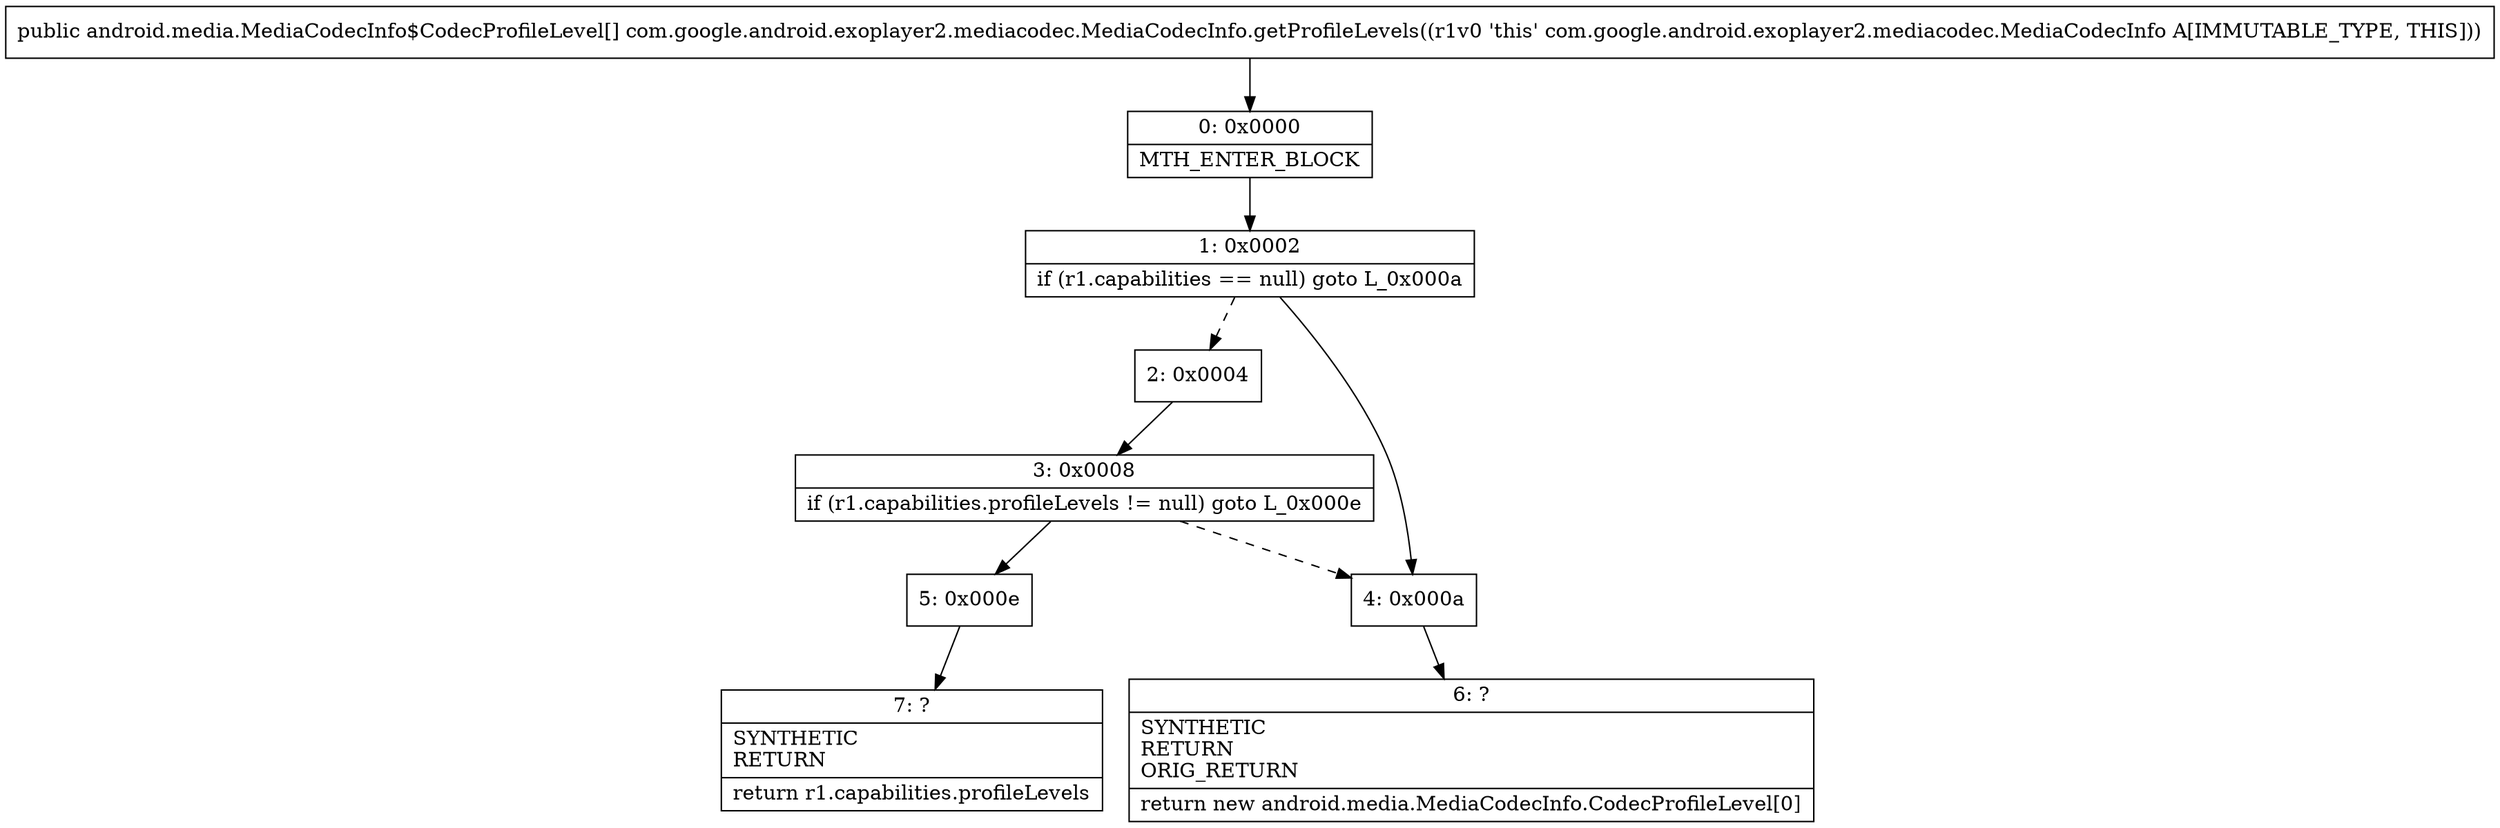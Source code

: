 digraph "CFG forcom.google.android.exoplayer2.mediacodec.MediaCodecInfo.getProfileLevels()[Landroid\/media\/MediaCodecInfo$CodecProfileLevel;" {
Node_0 [shape=record,label="{0\:\ 0x0000|MTH_ENTER_BLOCK\l}"];
Node_1 [shape=record,label="{1\:\ 0x0002|if (r1.capabilities == null) goto L_0x000a\l}"];
Node_2 [shape=record,label="{2\:\ 0x0004}"];
Node_3 [shape=record,label="{3\:\ 0x0008|if (r1.capabilities.profileLevels != null) goto L_0x000e\l}"];
Node_4 [shape=record,label="{4\:\ 0x000a}"];
Node_5 [shape=record,label="{5\:\ 0x000e}"];
Node_6 [shape=record,label="{6\:\ ?|SYNTHETIC\lRETURN\lORIG_RETURN\l|return new android.media.MediaCodecInfo.CodecProfileLevel[0]\l}"];
Node_7 [shape=record,label="{7\:\ ?|SYNTHETIC\lRETURN\l|return r1.capabilities.profileLevels\l}"];
MethodNode[shape=record,label="{public android.media.MediaCodecInfo$CodecProfileLevel[] com.google.android.exoplayer2.mediacodec.MediaCodecInfo.getProfileLevels((r1v0 'this' com.google.android.exoplayer2.mediacodec.MediaCodecInfo A[IMMUTABLE_TYPE, THIS])) }"];
MethodNode -> Node_0;
Node_0 -> Node_1;
Node_1 -> Node_2[style=dashed];
Node_1 -> Node_4;
Node_2 -> Node_3;
Node_3 -> Node_4[style=dashed];
Node_3 -> Node_5;
Node_4 -> Node_6;
Node_5 -> Node_7;
}

